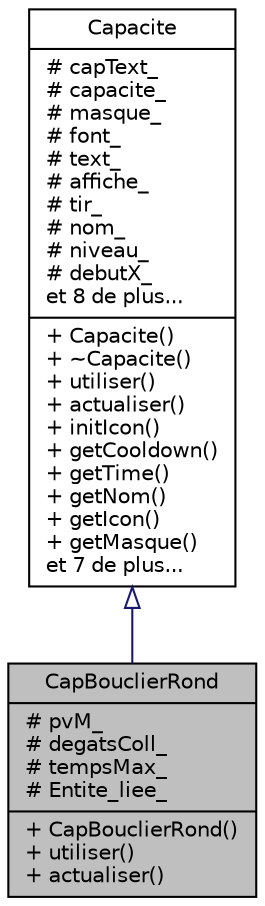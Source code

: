 digraph "CapBouclierRond"
{
 // INTERACTIVE_SVG=YES
  edge [fontname="Helvetica",fontsize="10",labelfontname="Helvetica",labelfontsize="10"];
  node [fontname="Helvetica",fontsize="10",shape=record];
  Node0 [label="{CapBouclierRond\n|# pvM_\l# degatsColl_\l# tempsMax_\l# Entite_liee_\l|+ CapBouclierRond()\l+ utiliser()\l+ actualiser()\l}",height=0.2,width=0.4,color="black", fillcolor="grey75", style="filled", fontcolor="black"];
  Node1 -> Node0 [dir="back",color="midnightblue",fontsize="10",style="solid",arrowtail="onormal",fontname="Helvetica"];
  Node1 [label="{Capacite\n|# capText_\l# capacite_\l# masque_\l# font_\l# text_\l# affiche_\l# tir_\l# nom_\l# niveau_\l# debutX_\let 8 de plus...\l|+ Capacite()\l+ ~Capacite()\l+ utiliser()\l+ actualiser()\l+ initIcon()\l+ getCooldown()\l+ getTime()\l+ getNom()\l+ getIcon()\l+ getMasque()\let 7 de plus...\l}",height=0.2,width=0.4,color="black", fillcolor="white", style="filled",URL="$class_capacite.html",tooltip="Classe abstraite qui définit la structure générale d&#39;une capacité, à faire hériter de chaque capacité..."];
}
